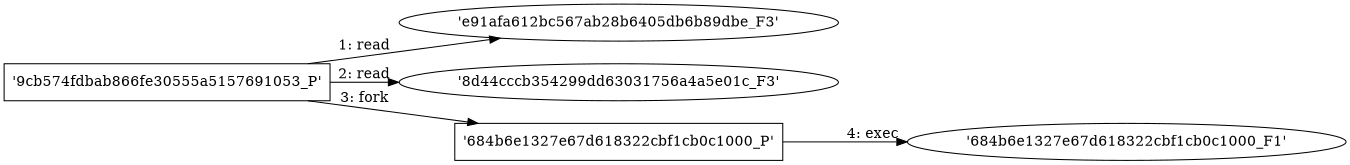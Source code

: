 digraph "D:\Learning\Paper\apt\基于CTI的攻击预警\Dataset\攻击图\ASGfromALLCTI\CISO Series Lessons learned from the Microsoft SOC—Part 3c A day in the life part 2.dot" {
rankdir="LR"
size="9"
fixedsize="false"
splines="true"
nodesep=0.3
ranksep=0
fontsize=10
overlap="scalexy"
engine= "neato"
	"'e91afa612bc567ab28b6405db6b89dbe_F3'" [node_type=file shape=ellipse]
	"'9cb574fdbab866fe30555a5157691053_P'" [node_type=Process shape=box]
	"'9cb574fdbab866fe30555a5157691053_P'" -> "'e91afa612bc567ab28b6405db6b89dbe_F3'" [label="1: read"]
	"'8d44cccb354299dd63031756a4a5e01c_F3'" [node_type=file shape=ellipse]
	"'9cb574fdbab866fe30555a5157691053_P'" [node_type=Process shape=box]
	"'9cb574fdbab866fe30555a5157691053_P'" -> "'8d44cccb354299dd63031756a4a5e01c_F3'" [label="2: read"]
	"'9cb574fdbab866fe30555a5157691053_P'" [node_type=Process shape=box]
	"'684b6e1327e67d618322cbf1cb0c1000_P'" [node_type=Process shape=box]
	"'9cb574fdbab866fe30555a5157691053_P'" -> "'684b6e1327e67d618322cbf1cb0c1000_P'" [label="3: fork"]
	"'684b6e1327e67d618322cbf1cb0c1000_P'" [node_type=Process shape=box]
	"'684b6e1327e67d618322cbf1cb0c1000_F1'" [node_type=File shape=ellipse]
	"'684b6e1327e67d618322cbf1cb0c1000_P'" -> "'684b6e1327e67d618322cbf1cb0c1000_F1'" [label="4: exec"]
}
